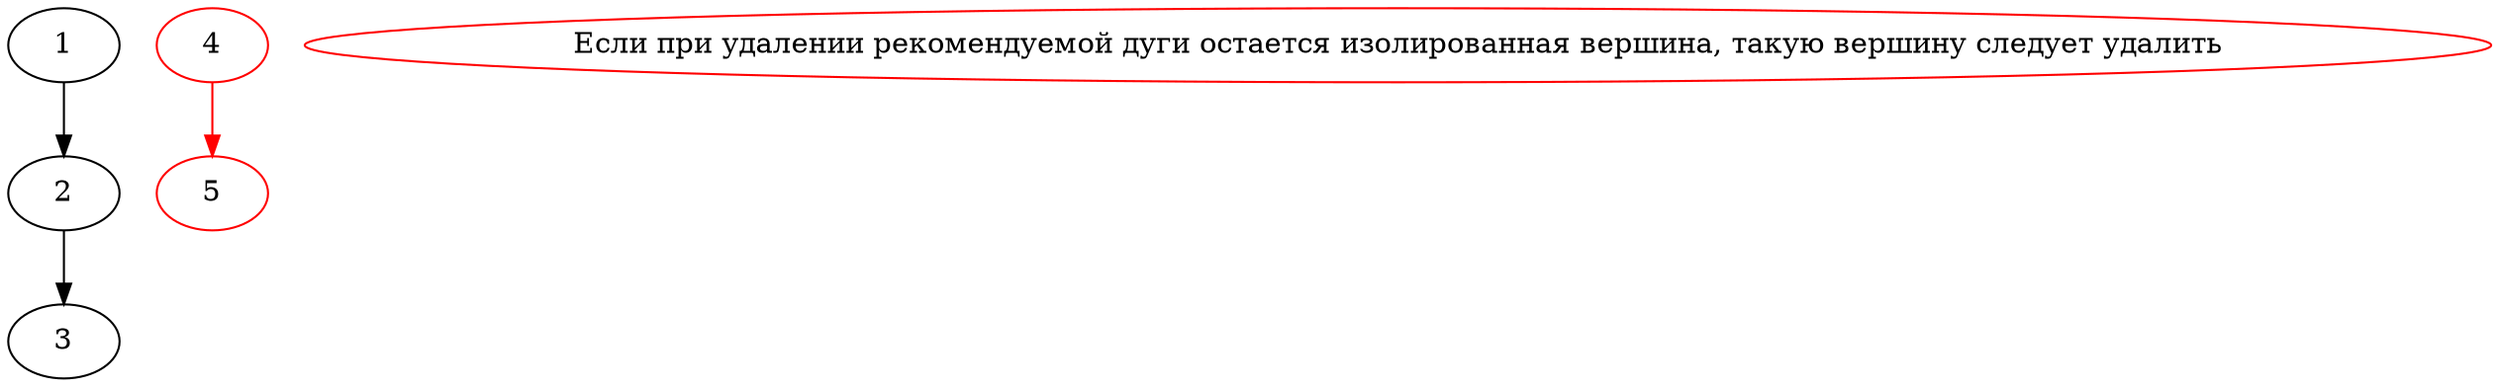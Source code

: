 digraph IsolatedPart
{
    1 -> 2;
    2 -> 3;
    4 [color=red];
    5 [color=red];
    4 -> 5 [color=red];
    c[color = red label = "Если при удалении рекомендуемой дуги остается изолированная вершина, такую вершину следует удалить"];
}




